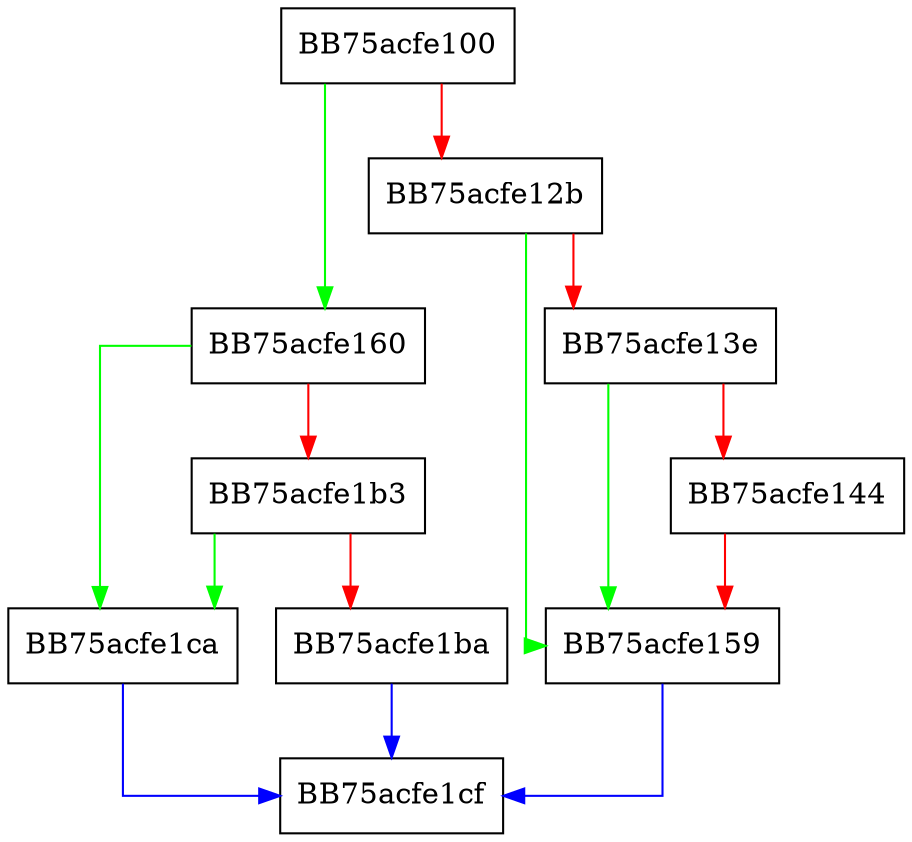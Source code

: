 digraph GetAmdBiosFlashInfo {
  node [shape="box"];
  graph [splines=ortho];
  BB75acfe100 -> BB75acfe160 [color="green"];
  BB75acfe100 -> BB75acfe12b [color="red"];
  BB75acfe12b -> BB75acfe159 [color="green"];
  BB75acfe12b -> BB75acfe13e [color="red"];
  BB75acfe13e -> BB75acfe159 [color="green"];
  BB75acfe13e -> BB75acfe144 [color="red"];
  BB75acfe144 -> BB75acfe159 [color="red"];
  BB75acfe159 -> BB75acfe1cf [color="blue"];
  BB75acfe160 -> BB75acfe1ca [color="green"];
  BB75acfe160 -> BB75acfe1b3 [color="red"];
  BB75acfe1b3 -> BB75acfe1ca [color="green"];
  BB75acfe1b3 -> BB75acfe1ba [color="red"];
  BB75acfe1ba -> BB75acfe1cf [color="blue"];
  BB75acfe1ca -> BB75acfe1cf [color="blue"];
}